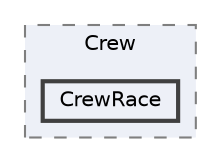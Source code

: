 digraph "Assets/Scripts/Crew/CrewRace"
{
 // INTERACTIVE_SVG=YES
 // LATEX_PDF_SIZE
  bgcolor="transparent";
  edge [fontname=Helvetica,fontsize=10,labelfontname=Helvetica,labelfontsize=10];
  node [fontname=Helvetica,fontsize=10,shape=box,height=0.2,width=0.4];
  compound=true
  subgraph clusterdir_9c1e8d6a300bef10c208a659d211cf91 {
    graph [ bgcolor="#edf0f7", pencolor="grey50", label="Crew", fontname=Helvetica,fontsize=10 style="filled,dashed", URL="dir_9c1e8d6a300bef10c208a659d211cf91.html",tooltip=""]
  dir_0267378d895fe037766b633439253df4 [label="CrewRace", fillcolor="#edf0f7", color="grey25", style="filled,bold", URL="dir_0267378d895fe037766b633439253df4.html",tooltip=""];
  }
}
